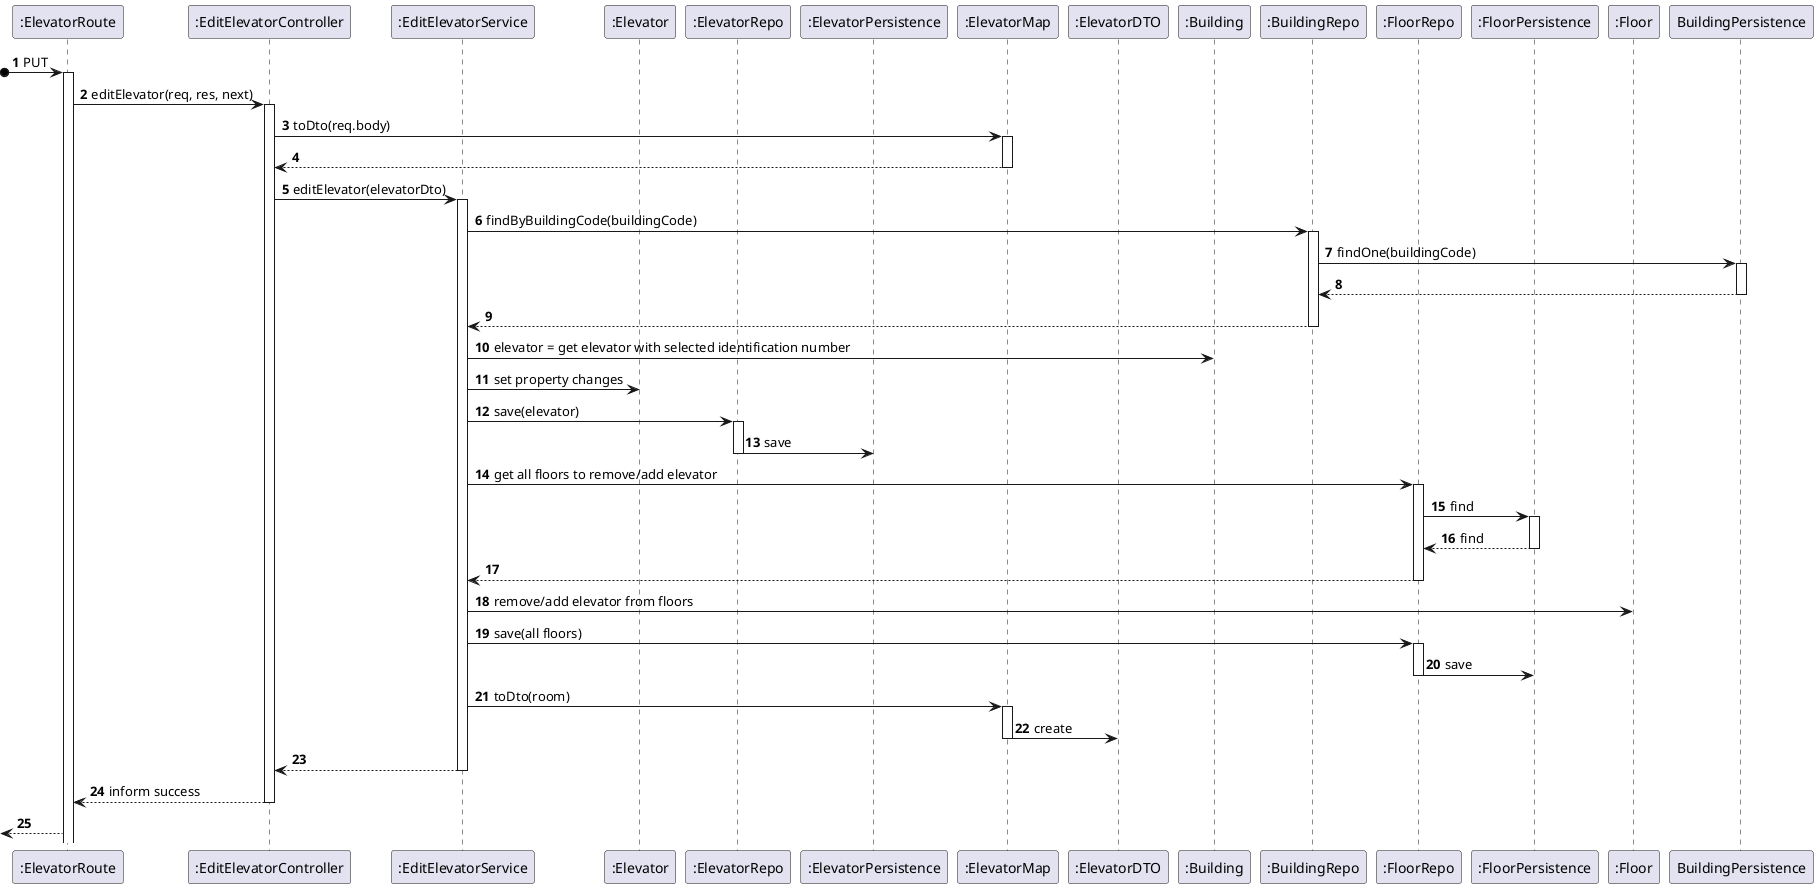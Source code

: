 @startuml

autonumber

participant ":ElevatorRoute" as Route
participant ":EditElevatorController" as Controller
participant ":EditElevatorService" as Service
participant ":Elevator" as Elevator
participant ":ElevatorRepo" as Repo
participant ":ElevatorPersistence" as Schema
participant ":ElevatorMap" as Map
participant ":ElevatorDTO" as DTO
participant ":Building" as Building
participant ":BuildingRepo" as BuildingRepo
participant ":FloorRepo" as FloorRepo
participant ":FloorPersistence" as FloorPersistence
participant ":Floor" as Floor


?o->Route: PUT
activate Route

Route -> Controller: editElevator(req, res, next)
activate Controller

Controller -> Map: toDto(req.body)
activate Map

Controller <-- Map
deactivate Map


Controller -> Service: editElevator(elevatorDto)
activate Service

Service -> BuildingRepo: findByBuildingCode(buildingCode)
activate BuildingRepo
BuildingRepo -> BuildingPersistence: findOne(buildingCode)
activate BuildingPersistence
BuildingRepo <-- BuildingPersistence
deactivate BuildingPersistence
Service <-- BuildingRepo
deactivate BuildingRepo

Service -> Building: elevator = get elevator with selected identification number

Service -> Elevator: set property changes

Service -> Repo: save(elevator)
activate Repo

Repo -> Schema: save
deactivate Repo

Service -> FloorRepo: get all floors to remove/add elevator
activate FloorRepo
FloorRepo -> FloorPersistence: find
activate FloorPersistence
FloorRepo <-- FloorPersistence: find
deactivate FloorPersistence
Service <-- FloorRepo
deactivate FloorRepo

Service -> Floor: remove/add elevator from floors
Service -> FloorRepo: save(all floors)
activate FloorRepo

FloorRepo -> FloorPersistence: save
deactivate FloorRepo

Service -> Map:toDto(room)
activate Map

Map -> DTO: create
deactivate Map

Service --> Controller:
deactivate Service

Controller --> Route: inform success
deactivate Controller
<--Route:



@enduml
